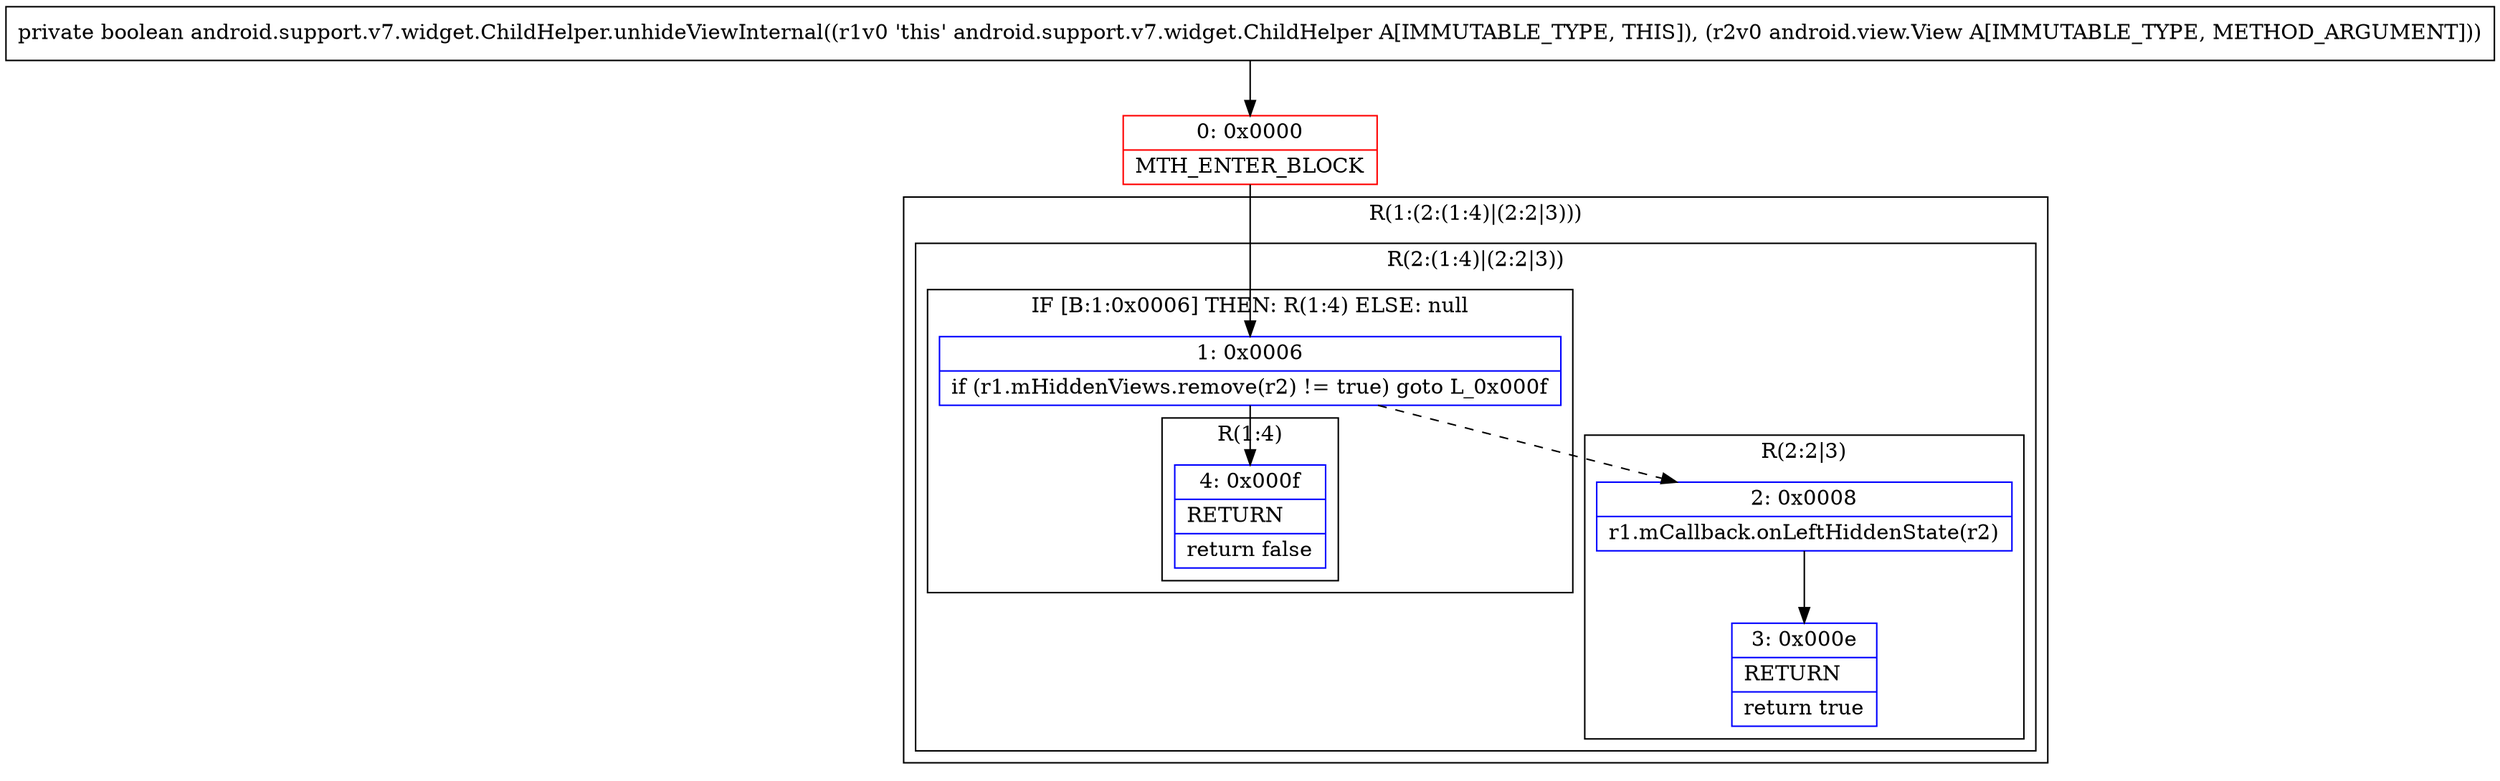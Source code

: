 digraph "CFG forandroid.support.v7.widget.ChildHelper.unhideViewInternal(Landroid\/view\/View;)Z" {
subgraph cluster_Region_1820675188 {
label = "R(1:(2:(1:4)|(2:2|3)))";
node [shape=record,color=blue];
subgraph cluster_Region_1311701089 {
label = "R(2:(1:4)|(2:2|3))";
node [shape=record,color=blue];
subgraph cluster_IfRegion_1576901362 {
label = "IF [B:1:0x0006] THEN: R(1:4) ELSE: null";
node [shape=record,color=blue];
Node_1 [shape=record,label="{1\:\ 0x0006|if (r1.mHiddenViews.remove(r2) != true) goto L_0x000f\l}"];
subgraph cluster_Region_373347388 {
label = "R(1:4)";
node [shape=record,color=blue];
Node_4 [shape=record,label="{4\:\ 0x000f|RETURN\l|return false\l}"];
}
}
subgraph cluster_Region_1348521068 {
label = "R(2:2|3)";
node [shape=record,color=blue];
Node_2 [shape=record,label="{2\:\ 0x0008|r1.mCallback.onLeftHiddenState(r2)\l}"];
Node_3 [shape=record,label="{3\:\ 0x000e|RETURN\l|return true\l}"];
}
}
}
Node_0 [shape=record,color=red,label="{0\:\ 0x0000|MTH_ENTER_BLOCK\l}"];
MethodNode[shape=record,label="{private boolean android.support.v7.widget.ChildHelper.unhideViewInternal((r1v0 'this' android.support.v7.widget.ChildHelper A[IMMUTABLE_TYPE, THIS]), (r2v0 android.view.View A[IMMUTABLE_TYPE, METHOD_ARGUMENT])) }"];
MethodNode -> Node_0;
Node_1 -> Node_2[style=dashed];
Node_1 -> Node_4;
Node_2 -> Node_3;
Node_0 -> Node_1;
}

